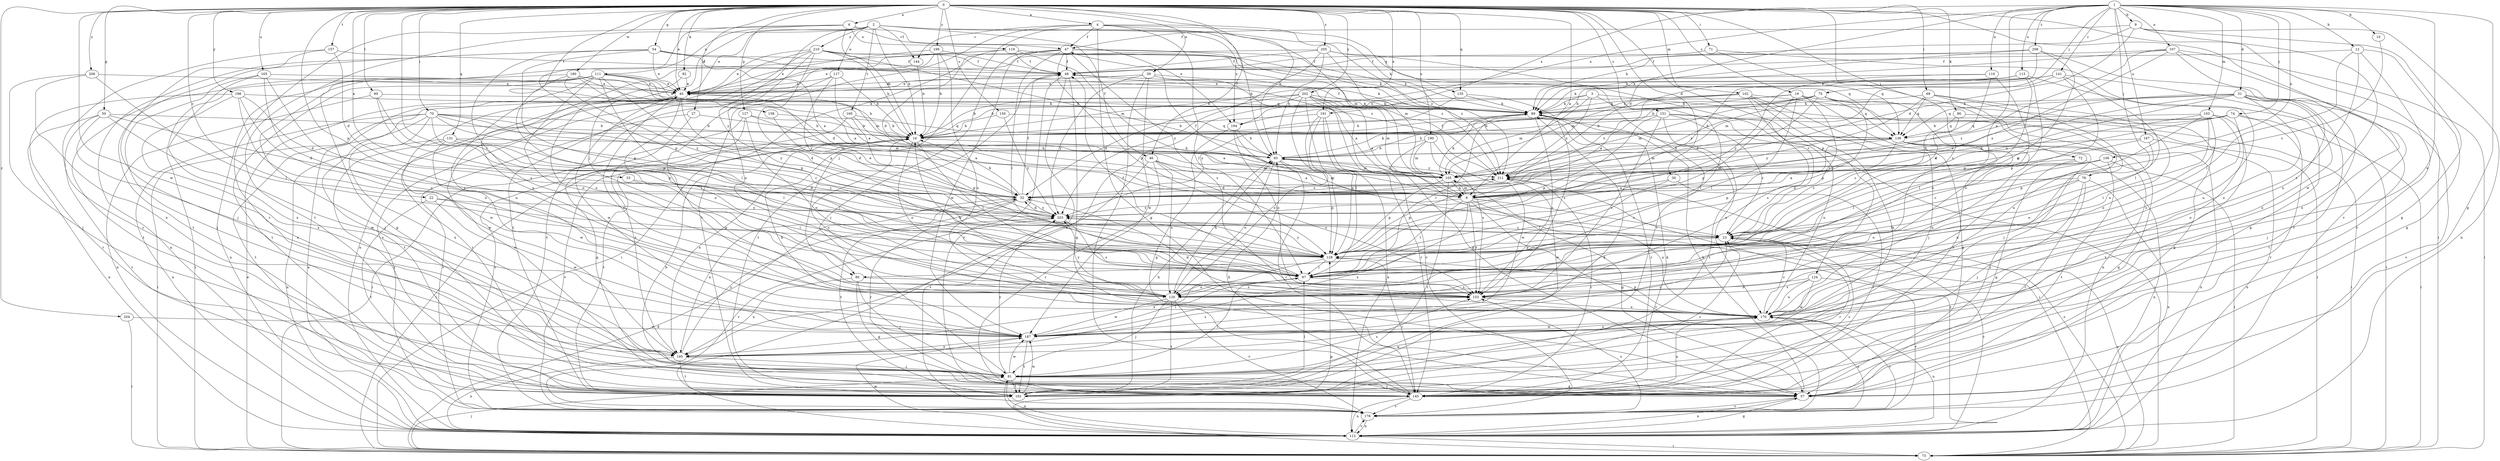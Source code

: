 strict digraph  {
0;
1;
2;
3;
4;
6;
8;
9;
10;
12;
16;
19;
22;
23;
27;
30;
31;
32;
33;
39;
40;
46;
47;
48;
50;
54;
57;
65;
68;
70;
71;
72;
73;
74;
75;
76;
80;
81;
82;
86;
89;
90;
97;
102;
103;
105;
106;
107;
110;
111;
112;
113;
117;
119;
120;
124;
127;
128;
131;
135;
136;
141;
144;
145;
150;
151;
153;
157;
158;
160;
162;
165;
167;
170;
178;
180;
187;
190;
191;
194;
195;
198;
199;
202;
203;
204;
205;
206;
208;
210;
211;
0 -> 4  [label=a];
0 -> 6  [label=a];
0 -> 8  [label=a];
0 -> 19  [label=c];
0 -> 22  [label=c];
0 -> 27  [label=d];
0 -> 30  [label=d];
0 -> 33  [label=e];
0 -> 39  [label=e];
0 -> 40  [label=e];
0 -> 46  [label=f];
0 -> 50  [label=g];
0 -> 54  [label=g];
0 -> 65  [label=h];
0 -> 68  [label=i];
0 -> 70  [label=i];
0 -> 71  [label=i];
0 -> 72  [label=i];
0 -> 73  [label=i];
0 -> 82  [label=k];
0 -> 86  [label=k];
0 -> 90  [label=l];
0 -> 97  [label=l];
0 -> 102  [label=m];
0 -> 124  [label=p];
0 -> 127  [label=p];
0 -> 128  [label=p];
0 -> 131  [label=q];
0 -> 135  [label=q];
0 -> 150  [label=s];
0 -> 151  [label=s];
0 -> 153  [label=s];
0 -> 157  [label=t];
0 -> 158  [label=t];
0 -> 165  [label=u];
0 -> 178  [label=v];
0 -> 180  [label=w];
0 -> 187  [label=w];
0 -> 190  [label=x];
0 -> 191  [label=x];
0 -> 198  [label=y];
0 -> 199  [label=y];
0 -> 202  [label=y];
0 -> 204  [label=z];
0 -> 205  [label=z];
0 -> 206  [label=z];
1 -> 9  [label=b];
1 -> 10  [label=b];
1 -> 12  [label=b];
1 -> 31  [label=d];
1 -> 32  [label=d];
1 -> 57  [label=g];
1 -> 74  [label=j];
1 -> 75  [label=j];
1 -> 76  [label=j];
1 -> 80  [label=j];
1 -> 103  [label=m];
1 -> 106  [label=n];
1 -> 107  [label=n];
1 -> 110  [label=n];
1 -> 113  [label=o];
1 -> 141  [label=r];
1 -> 167  [label=u];
1 -> 170  [label=u];
1 -> 191  [label=x];
1 -> 194  [label=x];
1 -> 208  [label=z];
2 -> 16  [label=b];
2 -> 40  [label=e];
2 -> 46  [label=f];
2 -> 65  [label=h];
2 -> 80  [label=j];
2 -> 117  [label=o];
2 -> 144  [label=r];
2 -> 160  [label=t];
2 -> 162  [label=t];
2 -> 194  [label=x];
2 -> 203  [label=y];
2 -> 210  [label=z];
2 -> 211  [label=z];
3 -> 73  [label=i];
3 -> 89  [label=k];
3 -> 97  [label=l];
3 -> 105  [label=m];
3 -> 194  [label=x];
3 -> 211  [label=z];
4 -> 47  [label=f];
4 -> 57  [label=g];
4 -> 80  [label=j];
4 -> 89  [label=k];
4 -> 97  [label=l];
4 -> 105  [label=m];
4 -> 135  [label=q];
4 -> 144  [label=r];
4 -> 162  [label=t];
6 -> 16  [label=b];
6 -> 47  [label=f];
6 -> 111  [label=n];
6 -> 119  [label=o];
6 -> 128  [label=p];
6 -> 145  [label=r];
6 -> 194  [label=x];
8 -> 23  [label=c];
8 -> 47  [label=f];
8 -> 97  [label=l];
8 -> 105  [label=m];
8 -> 153  [label=s];
8 -> 170  [label=u];
8 -> 178  [label=v];
8 -> 195  [label=x];
8 -> 203  [label=y];
9 -> 32  [label=d];
9 -> 47  [label=f];
9 -> 57  [label=g];
9 -> 89  [label=k];
9 -> 112  [label=n];
9 -> 187  [label=w];
10 -> 23  [label=c];
12 -> 48  [label=f];
12 -> 57  [label=g];
12 -> 97  [label=l];
12 -> 145  [label=r];
12 -> 153  [label=s];
16 -> 65  [label=h];
16 -> 73  [label=i];
16 -> 97  [label=l];
16 -> 120  [label=o];
16 -> 162  [label=t];
16 -> 170  [label=u];
16 -> 178  [label=v];
16 -> 195  [label=x];
19 -> 8  [label=a];
19 -> 23  [label=c];
19 -> 89  [label=k];
19 -> 97  [label=l];
19 -> 128  [label=p];
19 -> 136  [label=q];
19 -> 145  [label=r];
22 -> 128  [label=p];
22 -> 162  [label=t];
22 -> 187  [label=w];
22 -> 203  [label=y];
23 -> 128  [label=p];
23 -> 145  [label=r];
27 -> 16  [label=b];
27 -> 178  [label=v];
27 -> 195  [label=x];
30 -> 8  [label=a];
30 -> 97  [label=l];
30 -> 145  [label=r];
31 -> 8  [label=a];
31 -> 32  [label=d];
31 -> 81  [label=j];
31 -> 89  [label=k];
31 -> 120  [label=o];
31 -> 136  [label=q];
31 -> 162  [label=t];
31 -> 170  [label=u];
31 -> 178  [label=v];
31 -> 211  [label=z];
32 -> 16  [label=b];
32 -> 48  [label=f];
32 -> 145  [label=r];
32 -> 162  [label=t];
32 -> 195  [label=x];
32 -> 203  [label=y];
32 -> 211  [label=z];
33 -> 32  [label=d];
33 -> 97  [label=l];
39 -> 8  [label=a];
39 -> 40  [label=e];
39 -> 89  [label=k];
39 -> 145  [label=r];
39 -> 187  [label=w];
39 -> 203  [label=y];
40 -> 89  [label=k];
40 -> 120  [label=o];
40 -> 145  [label=r];
40 -> 162  [label=t];
40 -> 187  [label=w];
40 -> 203  [label=y];
46 -> 8  [label=a];
46 -> 105  [label=m];
46 -> 120  [label=o];
46 -> 145  [label=r];
46 -> 153  [label=s];
46 -> 178  [label=v];
47 -> 48  [label=f];
47 -> 73  [label=i];
47 -> 81  [label=j];
47 -> 89  [label=k];
47 -> 97  [label=l];
47 -> 128  [label=p];
47 -> 153  [label=s];
47 -> 187  [label=w];
47 -> 211  [label=z];
48 -> 40  [label=e];
48 -> 57  [label=g];
48 -> 112  [label=n];
48 -> 145  [label=r];
48 -> 162  [label=t];
50 -> 16  [label=b];
50 -> 32  [label=d];
50 -> 112  [label=n];
50 -> 178  [label=v];
50 -> 187  [label=w];
50 -> 195  [label=x];
54 -> 8  [label=a];
54 -> 40  [label=e];
54 -> 48  [label=f];
54 -> 112  [label=n];
54 -> 128  [label=p];
54 -> 153  [label=s];
54 -> 162  [label=t];
54 -> 211  [label=z];
57 -> 16  [label=b];
57 -> 40  [label=e];
57 -> 89  [label=k];
57 -> 112  [label=n];
57 -> 178  [label=v];
65 -> 89  [label=k];
65 -> 105  [label=m];
65 -> 120  [label=o];
65 -> 128  [label=p];
65 -> 145  [label=r];
65 -> 211  [label=z];
68 -> 57  [label=g];
68 -> 81  [label=j];
68 -> 89  [label=k];
68 -> 136  [label=q];
68 -> 170  [label=u];
68 -> 203  [label=y];
70 -> 8  [label=a];
70 -> 16  [label=b];
70 -> 23  [label=c];
70 -> 32  [label=d];
70 -> 73  [label=i];
70 -> 97  [label=l];
70 -> 105  [label=m];
70 -> 112  [label=n];
70 -> 162  [label=t];
70 -> 195  [label=x];
71 -> 48  [label=f];
71 -> 57  [label=g];
71 -> 136  [label=q];
72 -> 57  [label=g];
72 -> 112  [label=n];
72 -> 170  [label=u];
72 -> 211  [label=z];
73 -> 23  [label=c];
73 -> 32  [label=d];
73 -> 40  [label=e];
73 -> 81  [label=j];
73 -> 128  [label=p];
73 -> 211  [label=z];
74 -> 8  [label=a];
74 -> 16  [label=b];
74 -> 73  [label=i];
74 -> 136  [label=q];
74 -> 145  [label=r];
74 -> 170  [label=u];
74 -> 211  [label=z];
75 -> 8  [label=a];
75 -> 16  [label=b];
75 -> 89  [label=k];
75 -> 97  [label=l];
75 -> 105  [label=m];
75 -> 120  [label=o];
75 -> 128  [label=p];
75 -> 211  [label=z];
76 -> 32  [label=d];
76 -> 81  [label=j];
76 -> 97  [label=l];
76 -> 112  [label=n];
76 -> 120  [label=o];
76 -> 145  [label=r];
80 -> 57  [label=g];
80 -> 81  [label=j];
80 -> 153  [label=s];
80 -> 195  [label=x];
81 -> 57  [label=g];
81 -> 97  [label=l];
81 -> 112  [label=n];
81 -> 145  [label=r];
81 -> 153  [label=s];
81 -> 162  [label=t];
81 -> 170  [label=u];
81 -> 187  [label=w];
81 -> 203  [label=y];
82 -> 40  [label=e];
82 -> 120  [label=o];
86 -> 23  [label=c];
86 -> 73  [label=i];
86 -> 136  [label=q];
89 -> 16  [label=b];
89 -> 48  [label=f];
89 -> 97  [label=l];
89 -> 145  [label=r];
89 -> 153  [label=s];
89 -> 170  [label=u];
90 -> 89  [label=k];
90 -> 97  [label=l];
90 -> 112  [label=n];
90 -> 128  [label=p];
97 -> 48  [label=f];
97 -> 120  [label=o];
97 -> 153  [label=s];
102 -> 16  [label=b];
102 -> 57  [label=g];
102 -> 81  [label=j];
102 -> 89  [label=k];
102 -> 112  [label=n];
102 -> 153  [label=s];
102 -> 195  [label=x];
102 -> 211  [label=z];
103 -> 16  [label=b];
103 -> 32  [label=d];
103 -> 97  [label=l];
103 -> 120  [label=o];
103 -> 128  [label=p];
103 -> 153  [label=s];
103 -> 162  [label=t];
105 -> 8  [label=a];
105 -> 57  [label=g];
105 -> 65  [label=h];
105 -> 89  [label=k];
105 -> 128  [label=p];
105 -> 162  [label=t];
106 -> 8  [label=a];
106 -> 23  [label=c];
106 -> 73  [label=i];
106 -> 105  [label=m];
106 -> 162  [label=t];
107 -> 8  [label=a];
107 -> 48  [label=f];
107 -> 73  [label=i];
107 -> 89  [label=k];
107 -> 162  [label=t];
107 -> 195  [label=x];
107 -> 203  [label=y];
110 -> 23  [label=c];
110 -> 40  [label=e];
110 -> 120  [label=o];
110 -> 203  [label=y];
111 -> 8  [label=a];
111 -> 40  [label=e];
111 -> 73  [label=i];
111 -> 81  [label=j];
111 -> 97  [label=l];
111 -> 105  [label=m];
111 -> 112  [label=n];
111 -> 120  [label=o];
111 -> 128  [label=p];
111 -> 136  [label=q];
111 -> 162  [label=t];
111 -> 170  [label=u];
112 -> 23  [label=c];
112 -> 40  [label=e];
112 -> 57  [label=g];
112 -> 73  [label=i];
112 -> 81  [label=j];
112 -> 170  [label=u];
112 -> 178  [label=v];
112 -> 187  [label=w];
112 -> 211  [label=z];
113 -> 16  [label=b];
113 -> 40  [label=e];
113 -> 105  [label=m];
113 -> 120  [label=o];
113 -> 128  [label=p];
113 -> 170  [label=u];
117 -> 8  [label=a];
117 -> 16  [label=b];
117 -> 40  [label=e];
117 -> 120  [label=o];
117 -> 203  [label=y];
119 -> 32  [label=d];
119 -> 48  [label=f];
119 -> 57  [label=g];
119 -> 89  [label=k];
119 -> 105  [label=m];
119 -> 170  [label=u];
119 -> 211  [label=z];
120 -> 65  [label=h];
120 -> 81  [label=j];
120 -> 162  [label=t];
120 -> 178  [label=v];
120 -> 187  [label=w];
120 -> 203  [label=y];
124 -> 120  [label=o];
124 -> 153  [label=s];
124 -> 170  [label=u];
124 -> 178  [label=v];
124 -> 187  [label=w];
127 -> 16  [label=b];
127 -> 57  [label=g];
127 -> 73  [label=i];
127 -> 105  [label=m];
127 -> 120  [label=o];
128 -> 97  [label=l];
128 -> 145  [label=r];
128 -> 195  [label=x];
128 -> 203  [label=y];
131 -> 23  [label=c];
131 -> 65  [label=h];
131 -> 97  [label=l];
131 -> 112  [label=n];
131 -> 145  [label=r];
131 -> 187  [label=w];
135 -> 89  [label=k];
135 -> 153  [label=s];
135 -> 203  [label=y];
136 -> 23  [label=c];
136 -> 57  [label=g];
136 -> 65  [label=h];
136 -> 105  [label=m];
136 -> 112  [label=n];
136 -> 128  [label=p];
136 -> 145  [label=r];
136 -> 170  [label=u];
141 -> 16  [label=b];
141 -> 40  [label=e];
141 -> 73  [label=i];
141 -> 89  [label=k];
141 -> 97  [label=l];
141 -> 105  [label=m];
141 -> 128  [label=p];
144 -> 16  [label=b];
144 -> 162  [label=t];
145 -> 23  [label=c];
145 -> 65  [label=h];
145 -> 89  [label=k];
145 -> 112  [label=n];
145 -> 170  [label=u];
145 -> 178  [label=v];
150 -> 16  [label=b];
150 -> 136  [label=q];
150 -> 203  [label=y];
151 -> 16  [label=b];
151 -> 23  [label=c];
151 -> 65  [label=h];
151 -> 73  [label=i];
151 -> 128  [label=p];
151 -> 153  [label=s];
151 -> 162  [label=t];
151 -> 170  [label=u];
153 -> 16  [label=b];
153 -> 170  [label=u];
157 -> 32  [label=d];
157 -> 48  [label=f];
157 -> 81  [label=j];
157 -> 145  [label=r];
158 -> 16  [label=b];
158 -> 32  [label=d];
160 -> 8  [label=a];
160 -> 128  [label=p];
160 -> 136  [label=q];
160 -> 178  [label=v];
162 -> 23  [label=c];
162 -> 65  [label=h];
162 -> 89  [label=k];
162 -> 97  [label=l];
162 -> 187  [label=w];
165 -> 40  [label=e];
165 -> 81  [label=j];
165 -> 120  [label=o];
165 -> 153  [label=s];
165 -> 195  [label=x];
167 -> 65  [label=h];
167 -> 97  [label=l];
167 -> 112  [label=n];
167 -> 120  [label=o];
170 -> 23  [label=c];
170 -> 32  [label=d];
170 -> 40  [label=e];
170 -> 128  [label=p];
170 -> 178  [label=v];
170 -> 187  [label=w];
178 -> 112  [label=n];
178 -> 153  [label=s];
178 -> 170  [label=u];
180 -> 32  [label=d];
180 -> 40  [label=e];
180 -> 65  [label=h];
180 -> 89  [label=k];
180 -> 128  [label=p];
180 -> 162  [label=t];
180 -> 203  [label=y];
187 -> 16  [label=b];
187 -> 23  [label=c];
187 -> 97  [label=l];
187 -> 153  [label=s];
187 -> 162  [label=t];
187 -> 170  [label=u];
187 -> 195  [label=x];
190 -> 65  [label=h];
190 -> 73  [label=i];
190 -> 105  [label=m];
190 -> 153  [label=s];
190 -> 187  [label=w];
191 -> 16  [label=b];
191 -> 112  [label=n];
191 -> 120  [label=o];
191 -> 128  [label=p];
191 -> 145  [label=r];
194 -> 23  [label=c];
194 -> 57  [label=g];
194 -> 65  [label=h];
194 -> 153  [label=s];
195 -> 40  [label=e];
195 -> 81  [label=j];
195 -> 112  [label=n];
195 -> 162  [label=t];
195 -> 203  [label=y];
198 -> 32  [label=d];
198 -> 89  [label=k];
198 -> 120  [label=o];
198 -> 145  [label=r];
198 -> 187  [label=w];
198 -> 195  [label=x];
199 -> 16  [label=b];
199 -> 40  [label=e];
199 -> 48  [label=f];
199 -> 170  [label=u];
199 -> 178  [label=v];
202 -> 8  [label=a];
202 -> 16  [label=b];
202 -> 32  [label=d];
202 -> 57  [label=g];
202 -> 89  [label=k];
202 -> 97  [label=l];
202 -> 105  [label=m];
202 -> 128  [label=p];
202 -> 178  [label=v];
202 -> 195  [label=x];
203 -> 23  [label=c];
203 -> 32  [label=d];
203 -> 40  [label=e];
203 -> 153  [label=s];
203 -> 178  [label=v];
204 -> 73  [label=i];
204 -> 187  [label=w];
205 -> 23  [label=c];
205 -> 40  [label=e];
205 -> 48  [label=f];
205 -> 65  [label=h];
205 -> 105  [label=m];
205 -> 162  [label=t];
205 -> 203  [label=y];
206 -> 40  [label=e];
206 -> 81  [label=j];
206 -> 97  [label=l];
206 -> 195  [label=x];
208 -> 32  [label=d];
208 -> 48  [label=f];
208 -> 89  [label=k];
208 -> 128  [label=p];
208 -> 170  [label=u];
210 -> 16  [label=b];
210 -> 40  [label=e];
210 -> 48  [label=f];
210 -> 65  [label=h];
210 -> 112  [label=n];
210 -> 120  [label=o];
210 -> 128  [label=p];
210 -> 136  [label=q];
210 -> 178  [label=v];
211 -> 32  [label=d];
211 -> 48  [label=f];
211 -> 128  [label=p];
211 -> 145  [label=r];
211 -> 187  [label=w];
}
